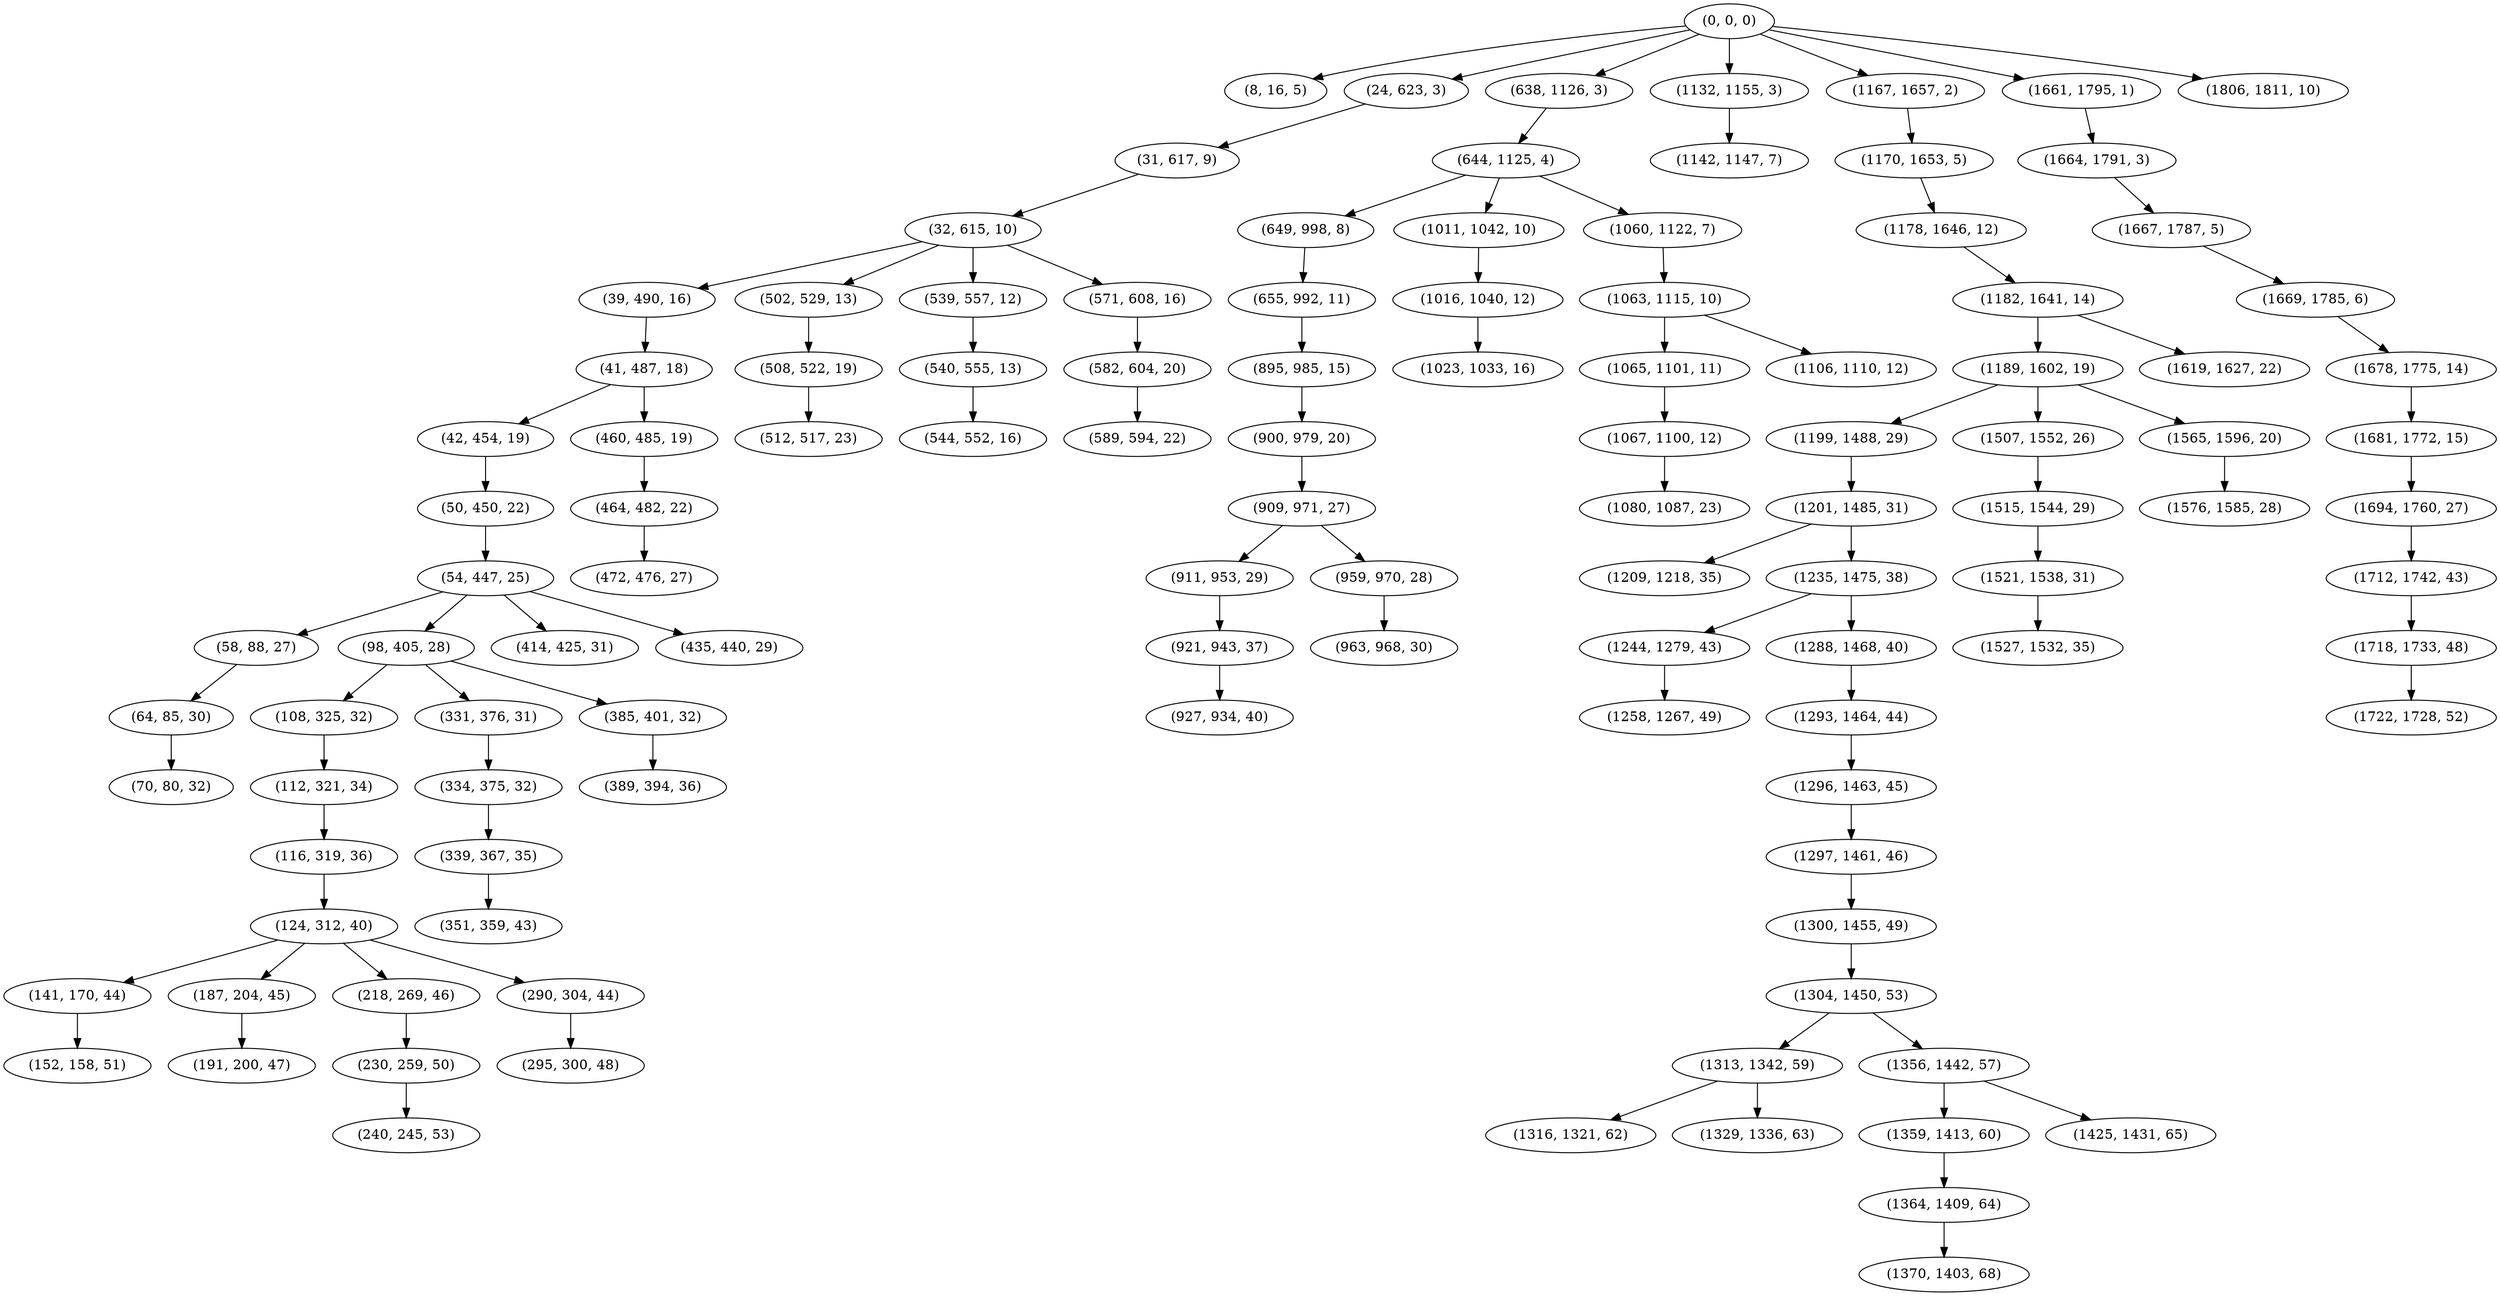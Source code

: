 digraph tree {
    "(0, 0, 0)";
    "(8, 16, 5)";
    "(24, 623, 3)";
    "(31, 617, 9)";
    "(32, 615, 10)";
    "(39, 490, 16)";
    "(41, 487, 18)";
    "(42, 454, 19)";
    "(50, 450, 22)";
    "(54, 447, 25)";
    "(58, 88, 27)";
    "(64, 85, 30)";
    "(70, 80, 32)";
    "(98, 405, 28)";
    "(108, 325, 32)";
    "(112, 321, 34)";
    "(116, 319, 36)";
    "(124, 312, 40)";
    "(141, 170, 44)";
    "(152, 158, 51)";
    "(187, 204, 45)";
    "(191, 200, 47)";
    "(218, 269, 46)";
    "(230, 259, 50)";
    "(240, 245, 53)";
    "(290, 304, 44)";
    "(295, 300, 48)";
    "(331, 376, 31)";
    "(334, 375, 32)";
    "(339, 367, 35)";
    "(351, 359, 43)";
    "(385, 401, 32)";
    "(389, 394, 36)";
    "(414, 425, 31)";
    "(435, 440, 29)";
    "(460, 485, 19)";
    "(464, 482, 22)";
    "(472, 476, 27)";
    "(502, 529, 13)";
    "(508, 522, 19)";
    "(512, 517, 23)";
    "(539, 557, 12)";
    "(540, 555, 13)";
    "(544, 552, 16)";
    "(571, 608, 16)";
    "(582, 604, 20)";
    "(589, 594, 22)";
    "(638, 1126, 3)";
    "(644, 1125, 4)";
    "(649, 998, 8)";
    "(655, 992, 11)";
    "(895, 985, 15)";
    "(900, 979, 20)";
    "(909, 971, 27)";
    "(911, 953, 29)";
    "(921, 943, 37)";
    "(927, 934, 40)";
    "(959, 970, 28)";
    "(963, 968, 30)";
    "(1011, 1042, 10)";
    "(1016, 1040, 12)";
    "(1023, 1033, 16)";
    "(1060, 1122, 7)";
    "(1063, 1115, 10)";
    "(1065, 1101, 11)";
    "(1067, 1100, 12)";
    "(1080, 1087, 23)";
    "(1106, 1110, 12)";
    "(1132, 1155, 3)";
    "(1142, 1147, 7)";
    "(1167, 1657, 2)";
    "(1170, 1653, 5)";
    "(1178, 1646, 12)";
    "(1182, 1641, 14)";
    "(1189, 1602, 19)";
    "(1199, 1488, 29)";
    "(1201, 1485, 31)";
    "(1209, 1218, 35)";
    "(1235, 1475, 38)";
    "(1244, 1279, 43)";
    "(1258, 1267, 49)";
    "(1288, 1468, 40)";
    "(1293, 1464, 44)";
    "(1296, 1463, 45)";
    "(1297, 1461, 46)";
    "(1300, 1455, 49)";
    "(1304, 1450, 53)";
    "(1313, 1342, 59)";
    "(1316, 1321, 62)";
    "(1329, 1336, 63)";
    "(1356, 1442, 57)";
    "(1359, 1413, 60)";
    "(1364, 1409, 64)";
    "(1370, 1403, 68)";
    "(1425, 1431, 65)";
    "(1507, 1552, 26)";
    "(1515, 1544, 29)";
    "(1521, 1538, 31)";
    "(1527, 1532, 35)";
    "(1565, 1596, 20)";
    "(1576, 1585, 28)";
    "(1619, 1627, 22)";
    "(1661, 1795, 1)";
    "(1664, 1791, 3)";
    "(1667, 1787, 5)";
    "(1669, 1785, 6)";
    "(1678, 1775, 14)";
    "(1681, 1772, 15)";
    "(1694, 1760, 27)";
    "(1712, 1742, 43)";
    "(1718, 1733, 48)";
    "(1722, 1728, 52)";
    "(1806, 1811, 10)";
    "(0, 0, 0)" -> "(8, 16, 5)";
    "(0, 0, 0)" -> "(24, 623, 3)";
    "(0, 0, 0)" -> "(638, 1126, 3)";
    "(0, 0, 0)" -> "(1132, 1155, 3)";
    "(0, 0, 0)" -> "(1167, 1657, 2)";
    "(0, 0, 0)" -> "(1661, 1795, 1)";
    "(0, 0, 0)" -> "(1806, 1811, 10)";
    "(24, 623, 3)" -> "(31, 617, 9)";
    "(31, 617, 9)" -> "(32, 615, 10)";
    "(32, 615, 10)" -> "(39, 490, 16)";
    "(32, 615, 10)" -> "(502, 529, 13)";
    "(32, 615, 10)" -> "(539, 557, 12)";
    "(32, 615, 10)" -> "(571, 608, 16)";
    "(39, 490, 16)" -> "(41, 487, 18)";
    "(41, 487, 18)" -> "(42, 454, 19)";
    "(41, 487, 18)" -> "(460, 485, 19)";
    "(42, 454, 19)" -> "(50, 450, 22)";
    "(50, 450, 22)" -> "(54, 447, 25)";
    "(54, 447, 25)" -> "(58, 88, 27)";
    "(54, 447, 25)" -> "(98, 405, 28)";
    "(54, 447, 25)" -> "(414, 425, 31)";
    "(54, 447, 25)" -> "(435, 440, 29)";
    "(58, 88, 27)" -> "(64, 85, 30)";
    "(64, 85, 30)" -> "(70, 80, 32)";
    "(98, 405, 28)" -> "(108, 325, 32)";
    "(98, 405, 28)" -> "(331, 376, 31)";
    "(98, 405, 28)" -> "(385, 401, 32)";
    "(108, 325, 32)" -> "(112, 321, 34)";
    "(112, 321, 34)" -> "(116, 319, 36)";
    "(116, 319, 36)" -> "(124, 312, 40)";
    "(124, 312, 40)" -> "(141, 170, 44)";
    "(124, 312, 40)" -> "(187, 204, 45)";
    "(124, 312, 40)" -> "(218, 269, 46)";
    "(124, 312, 40)" -> "(290, 304, 44)";
    "(141, 170, 44)" -> "(152, 158, 51)";
    "(187, 204, 45)" -> "(191, 200, 47)";
    "(218, 269, 46)" -> "(230, 259, 50)";
    "(230, 259, 50)" -> "(240, 245, 53)";
    "(290, 304, 44)" -> "(295, 300, 48)";
    "(331, 376, 31)" -> "(334, 375, 32)";
    "(334, 375, 32)" -> "(339, 367, 35)";
    "(339, 367, 35)" -> "(351, 359, 43)";
    "(385, 401, 32)" -> "(389, 394, 36)";
    "(460, 485, 19)" -> "(464, 482, 22)";
    "(464, 482, 22)" -> "(472, 476, 27)";
    "(502, 529, 13)" -> "(508, 522, 19)";
    "(508, 522, 19)" -> "(512, 517, 23)";
    "(539, 557, 12)" -> "(540, 555, 13)";
    "(540, 555, 13)" -> "(544, 552, 16)";
    "(571, 608, 16)" -> "(582, 604, 20)";
    "(582, 604, 20)" -> "(589, 594, 22)";
    "(638, 1126, 3)" -> "(644, 1125, 4)";
    "(644, 1125, 4)" -> "(649, 998, 8)";
    "(644, 1125, 4)" -> "(1011, 1042, 10)";
    "(644, 1125, 4)" -> "(1060, 1122, 7)";
    "(649, 998, 8)" -> "(655, 992, 11)";
    "(655, 992, 11)" -> "(895, 985, 15)";
    "(895, 985, 15)" -> "(900, 979, 20)";
    "(900, 979, 20)" -> "(909, 971, 27)";
    "(909, 971, 27)" -> "(911, 953, 29)";
    "(909, 971, 27)" -> "(959, 970, 28)";
    "(911, 953, 29)" -> "(921, 943, 37)";
    "(921, 943, 37)" -> "(927, 934, 40)";
    "(959, 970, 28)" -> "(963, 968, 30)";
    "(1011, 1042, 10)" -> "(1016, 1040, 12)";
    "(1016, 1040, 12)" -> "(1023, 1033, 16)";
    "(1060, 1122, 7)" -> "(1063, 1115, 10)";
    "(1063, 1115, 10)" -> "(1065, 1101, 11)";
    "(1063, 1115, 10)" -> "(1106, 1110, 12)";
    "(1065, 1101, 11)" -> "(1067, 1100, 12)";
    "(1067, 1100, 12)" -> "(1080, 1087, 23)";
    "(1132, 1155, 3)" -> "(1142, 1147, 7)";
    "(1167, 1657, 2)" -> "(1170, 1653, 5)";
    "(1170, 1653, 5)" -> "(1178, 1646, 12)";
    "(1178, 1646, 12)" -> "(1182, 1641, 14)";
    "(1182, 1641, 14)" -> "(1189, 1602, 19)";
    "(1182, 1641, 14)" -> "(1619, 1627, 22)";
    "(1189, 1602, 19)" -> "(1199, 1488, 29)";
    "(1189, 1602, 19)" -> "(1507, 1552, 26)";
    "(1189, 1602, 19)" -> "(1565, 1596, 20)";
    "(1199, 1488, 29)" -> "(1201, 1485, 31)";
    "(1201, 1485, 31)" -> "(1209, 1218, 35)";
    "(1201, 1485, 31)" -> "(1235, 1475, 38)";
    "(1235, 1475, 38)" -> "(1244, 1279, 43)";
    "(1235, 1475, 38)" -> "(1288, 1468, 40)";
    "(1244, 1279, 43)" -> "(1258, 1267, 49)";
    "(1288, 1468, 40)" -> "(1293, 1464, 44)";
    "(1293, 1464, 44)" -> "(1296, 1463, 45)";
    "(1296, 1463, 45)" -> "(1297, 1461, 46)";
    "(1297, 1461, 46)" -> "(1300, 1455, 49)";
    "(1300, 1455, 49)" -> "(1304, 1450, 53)";
    "(1304, 1450, 53)" -> "(1313, 1342, 59)";
    "(1304, 1450, 53)" -> "(1356, 1442, 57)";
    "(1313, 1342, 59)" -> "(1316, 1321, 62)";
    "(1313, 1342, 59)" -> "(1329, 1336, 63)";
    "(1356, 1442, 57)" -> "(1359, 1413, 60)";
    "(1356, 1442, 57)" -> "(1425, 1431, 65)";
    "(1359, 1413, 60)" -> "(1364, 1409, 64)";
    "(1364, 1409, 64)" -> "(1370, 1403, 68)";
    "(1507, 1552, 26)" -> "(1515, 1544, 29)";
    "(1515, 1544, 29)" -> "(1521, 1538, 31)";
    "(1521, 1538, 31)" -> "(1527, 1532, 35)";
    "(1565, 1596, 20)" -> "(1576, 1585, 28)";
    "(1661, 1795, 1)" -> "(1664, 1791, 3)";
    "(1664, 1791, 3)" -> "(1667, 1787, 5)";
    "(1667, 1787, 5)" -> "(1669, 1785, 6)";
    "(1669, 1785, 6)" -> "(1678, 1775, 14)";
    "(1678, 1775, 14)" -> "(1681, 1772, 15)";
    "(1681, 1772, 15)" -> "(1694, 1760, 27)";
    "(1694, 1760, 27)" -> "(1712, 1742, 43)";
    "(1712, 1742, 43)" -> "(1718, 1733, 48)";
    "(1718, 1733, 48)" -> "(1722, 1728, 52)";
}
